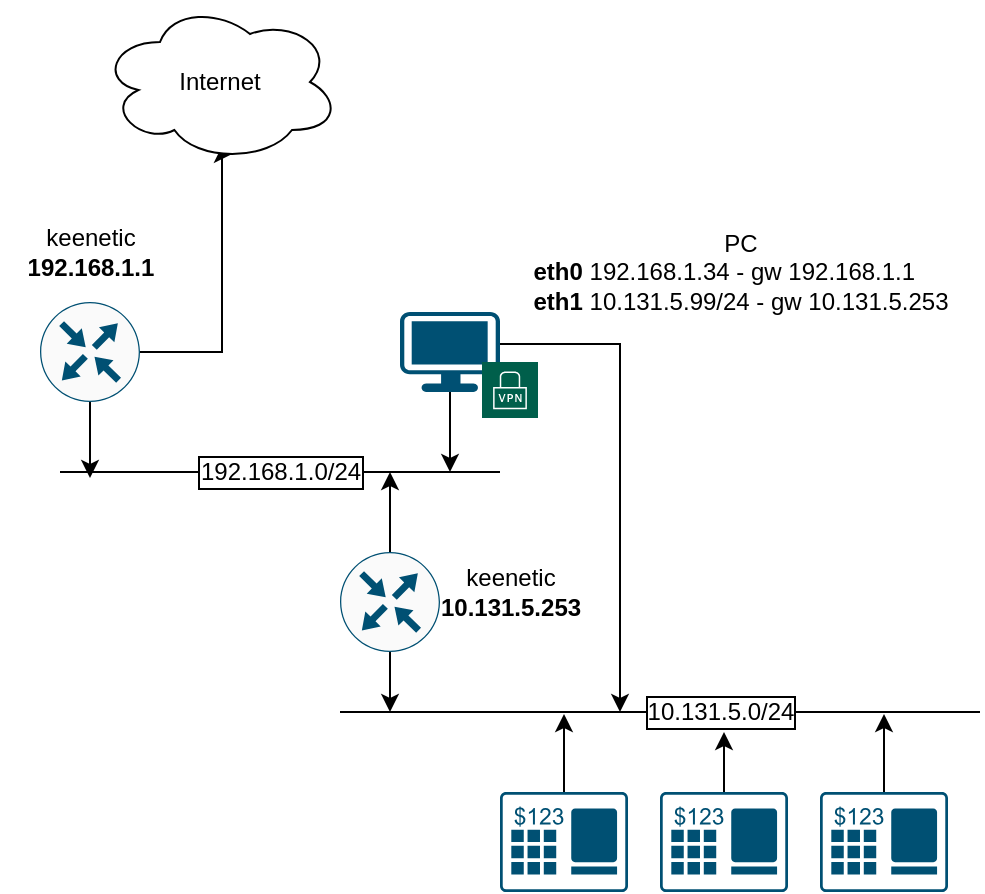 <mxfile version="21.7.2" type="github">
  <diagram name="Страница — 1" id="cvJ9T2441eXsJ9PKUv6I">
    <mxGraphModel dx="1252" dy="486" grid="1" gridSize="10" guides="1" tooltips="1" connect="1" arrows="1" fold="1" page="1" pageScale="1" pageWidth="1169" pageHeight="827" math="0" shadow="0">
      <root>
        <mxCell id="0" />
        <mxCell id="1" parent="0" />
        <mxCell id="dkGSF5NSOWRdjdezfaBx-14" value="" style="edgeStyle=orthogonalEdgeStyle;rounded=0;orthogonalLoop=1;jettySize=auto;html=1;" edge="1" parent="1" source="dkGSF5NSOWRdjdezfaBx-1">
          <mxGeometry relative="1" as="geometry">
            <mxPoint x="204" y="428" as="targetPoint" />
          </mxGeometry>
        </mxCell>
        <mxCell id="dkGSF5NSOWRdjdezfaBx-27" value="" style="edgeStyle=orthogonalEdgeStyle;rounded=0;orthogonalLoop=1;jettySize=auto;html=1;entryX=0.55;entryY=0.95;entryDx=0;entryDy=0;entryPerimeter=0;exitX=1;exitY=0.5;exitDx=0;exitDy=0;exitPerimeter=0;" edge="1" parent="1" source="dkGSF5NSOWRdjdezfaBx-1" target="dkGSF5NSOWRdjdezfaBx-22">
          <mxGeometry relative="1" as="geometry">
            <mxPoint x="309" y="365" as="targetPoint" />
            <Array as="points">
              <mxPoint x="270" y="365" />
              <mxPoint x="270" y="266" />
            </Array>
          </mxGeometry>
        </mxCell>
        <mxCell id="dkGSF5NSOWRdjdezfaBx-1" value="" style="sketch=0;points=[[0.5,0,0],[1,0.5,0],[0.5,1,0],[0,0.5,0],[0.145,0.145,0],[0.856,0.145,0],[0.855,0.856,0],[0.145,0.855,0]];verticalLabelPosition=bottom;html=1;verticalAlign=top;aspect=fixed;align=center;pointerEvents=1;shape=mxgraph.cisco19.rect;prIcon=router;fillColor=#FAFAFA;strokeColor=#005073;" vertex="1" parent="1">
          <mxGeometry x="179" y="340" width="50" height="50" as="geometry" />
        </mxCell>
        <mxCell id="dkGSF5NSOWRdjdezfaBx-2" value="" style="sketch=0;points=[[0.5,0,0],[1,0.5,0],[0.5,1,0],[0,0.5,0],[0.145,0.145,0],[0.856,0.145,0],[0.855,0.856,0],[0.145,0.855,0]];verticalLabelPosition=bottom;html=1;verticalAlign=top;aspect=fixed;align=center;pointerEvents=1;shape=mxgraph.cisco19.rect;prIcon=router;fillColor=#FAFAFA;strokeColor=#005073;" vertex="1" parent="1">
          <mxGeometry x="329" y="465" width="50" height="50" as="geometry" />
        </mxCell>
        <mxCell id="dkGSF5NSOWRdjdezfaBx-3" value="" style="points=[[0.03,0.03,0],[0.5,0,0],[0.97,0.03,0],[1,0.4,0],[0.97,0.745,0],[0.5,1,0],[0.03,0.745,0],[0,0.4,0]];verticalLabelPosition=bottom;sketch=0;html=1;verticalAlign=top;aspect=fixed;align=center;pointerEvents=1;shape=mxgraph.cisco19.workstation;fillColor=#005073;strokeColor=none;" vertex="1" parent="1">
          <mxGeometry x="359" y="345" width="50" height="40" as="geometry" />
        </mxCell>
        <mxCell id="dkGSF5NSOWRdjdezfaBx-19" value="" style="edgeStyle=orthogonalEdgeStyle;rounded=0;orthogonalLoop=1;jettySize=auto;html=1;" edge="1" parent="1" source="dkGSF5NSOWRdjdezfaBx-4">
          <mxGeometry relative="1" as="geometry">
            <mxPoint x="441" y="546" as="targetPoint" />
          </mxGeometry>
        </mxCell>
        <mxCell id="dkGSF5NSOWRdjdezfaBx-4" value="" style="sketch=0;points=[[0.015,0.015,0],[0.985,0.015,0],[0.985,0.985,0],[0.015,0.985,0],[0.25,0,0],[0.5,0,0],[0.75,0,0],[1,0.25,0],[1,0.5,0],[1,0.75,0],[0.75,1,0],[0.5,1,0],[0.25,1,0],[0,0.75,0],[0,0.5,0],[0,0.25,0]];verticalLabelPosition=bottom;html=1;verticalAlign=top;aspect=fixed;align=center;pointerEvents=1;shape=mxgraph.cisco19.pos;fillColor=#005073;strokeColor=none;" vertex="1" parent="1">
          <mxGeometry x="409" y="585" width="64" height="50" as="geometry" />
        </mxCell>
        <mxCell id="dkGSF5NSOWRdjdezfaBx-20" value="" style="edgeStyle=orthogonalEdgeStyle;rounded=0;orthogonalLoop=1;jettySize=auto;html=1;" edge="1" parent="1" source="dkGSF5NSOWRdjdezfaBx-5">
          <mxGeometry relative="1" as="geometry">
            <mxPoint x="521" y="555" as="targetPoint" />
          </mxGeometry>
        </mxCell>
        <mxCell id="dkGSF5NSOWRdjdezfaBx-5" value="" style="sketch=0;points=[[0.015,0.015,0],[0.985,0.015,0],[0.985,0.985,0],[0.015,0.985,0],[0.25,0,0],[0.5,0,0],[0.75,0,0],[1,0.25,0],[1,0.5,0],[1,0.75,0],[0.75,1,0],[0.5,1,0],[0.25,1,0],[0,0.75,0],[0,0.5,0],[0,0.25,0]];verticalLabelPosition=bottom;html=1;verticalAlign=top;aspect=fixed;align=center;pointerEvents=1;shape=mxgraph.cisco19.pos;fillColor=#005073;strokeColor=none;" vertex="1" parent="1">
          <mxGeometry x="489" y="585" width="64" height="50" as="geometry" />
        </mxCell>
        <mxCell id="dkGSF5NSOWRdjdezfaBx-21" value="" style="edgeStyle=orthogonalEdgeStyle;rounded=0;orthogonalLoop=1;jettySize=auto;html=1;" edge="1" parent="1" source="dkGSF5NSOWRdjdezfaBx-6">
          <mxGeometry relative="1" as="geometry">
            <mxPoint x="601" y="546" as="targetPoint" />
          </mxGeometry>
        </mxCell>
        <mxCell id="dkGSF5NSOWRdjdezfaBx-6" value="" style="sketch=0;points=[[0.015,0.015,0],[0.985,0.015,0],[0.985,0.985,0],[0.015,0.985,0],[0.25,0,0],[0.5,0,0],[0.75,0,0],[1,0.25,0],[1,0.5,0],[1,0.75,0],[0.75,1,0],[0.5,1,0],[0.25,1,0],[0,0.75,0],[0,0.5,0],[0,0.25,0]];verticalLabelPosition=bottom;html=1;verticalAlign=top;aspect=fixed;align=center;pointerEvents=1;shape=mxgraph.cisco19.pos;fillColor=#005073;strokeColor=none;" vertex="1" parent="1">
          <mxGeometry x="569" y="585" width="64" height="50" as="geometry" />
        </mxCell>
        <mxCell id="dkGSF5NSOWRdjdezfaBx-7" value="" style="endArrow=none;html=1;rounded=0;" edge="1" parent="1">
          <mxGeometry width="50" height="50" relative="1" as="geometry">
            <mxPoint x="409" y="425" as="sourcePoint" />
            <mxPoint x="189" y="425" as="targetPoint" />
          </mxGeometry>
        </mxCell>
        <mxCell id="dkGSF5NSOWRdjdezfaBx-8" value="192.168.1.0/24" style="edgeLabel;html=1;align=center;verticalAlign=middle;resizable=0;points=[];fontSize=12;labelBorderColor=default;" vertex="1" connectable="0" parent="dkGSF5NSOWRdjdezfaBx-7">
          <mxGeometry x="-0.262" relative="1" as="geometry">
            <mxPoint x="-29" as="offset" />
          </mxGeometry>
        </mxCell>
        <mxCell id="dkGSF5NSOWRdjdezfaBx-9" value="" style="endArrow=none;html=1;rounded=0;" edge="1" parent="1">
          <mxGeometry width="50" height="50" relative="1" as="geometry">
            <mxPoint x="649" y="545" as="sourcePoint" />
            <mxPoint x="329" y="545" as="targetPoint" />
          </mxGeometry>
        </mxCell>
        <mxCell id="dkGSF5NSOWRdjdezfaBx-10" value="10.131.5.0/24" style="edgeLabel;html=1;align=center;verticalAlign=middle;resizable=0;points=[];fontSize=12;labelBorderColor=default;" vertex="1" connectable="0" parent="dkGSF5NSOWRdjdezfaBx-9">
          <mxGeometry x="-0.262" relative="1" as="geometry">
            <mxPoint x="-12" as="offset" />
          </mxGeometry>
        </mxCell>
        <mxCell id="dkGSF5NSOWRdjdezfaBx-15" value="" style="endArrow=classic;html=1;rounded=0;exitX=0.5;exitY=1;exitDx=0;exitDy=0;exitPerimeter=0;" edge="1" parent="1" source="dkGSF5NSOWRdjdezfaBx-3">
          <mxGeometry width="50" height="50" relative="1" as="geometry">
            <mxPoint x="399" y="525" as="sourcePoint" />
            <mxPoint x="384" y="425" as="targetPoint" />
          </mxGeometry>
        </mxCell>
        <mxCell id="dkGSF5NSOWRdjdezfaBx-16" value="" style="endArrow=classic;html=1;rounded=0;exitX=1;exitY=0.4;exitDx=0;exitDy=0;exitPerimeter=0;" edge="1" parent="1" source="dkGSF5NSOWRdjdezfaBx-3">
          <mxGeometry width="50" height="50" relative="1" as="geometry">
            <mxPoint x="399" y="525" as="sourcePoint" />
            <mxPoint x="469" y="545" as="targetPoint" />
            <Array as="points">
              <mxPoint x="469" y="361" />
            </Array>
          </mxGeometry>
        </mxCell>
        <mxCell id="dkGSF5NSOWRdjdezfaBx-17" value="" style="endArrow=classic;html=1;rounded=0;exitX=0.5;exitY=1;exitDx=0;exitDy=0;exitPerimeter=0;" edge="1" parent="1" source="dkGSF5NSOWRdjdezfaBx-2">
          <mxGeometry width="50" height="50" relative="1" as="geometry">
            <mxPoint x="399" y="525" as="sourcePoint" />
            <mxPoint x="354" y="545" as="targetPoint" />
            <Array as="points" />
          </mxGeometry>
        </mxCell>
        <mxCell id="dkGSF5NSOWRdjdezfaBx-18" value="" style="endArrow=classic;html=1;rounded=0;exitX=0.5;exitY=0;exitDx=0;exitDy=0;exitPerimeter=0;" edge="1" parent="1" source="dkGSF5NSOWRdjdezfaBx-2">
          <mxGeometry width="50" height="50" relative="1" as="geometry">
            <mxPoint x="369" y="455" as="sourcePoint" />
            <mxPoint x="354" y="425" as="targetPoint" />
          </mxGeometry>
        </mxCell>
        <mxCell id="dkGSF5NSOWRdjdezfaBx-22" value="Internet" style="ellipse;shape=cloud;whiteSpace=wrap;html=1;" vertex="1" parent="1">
          <mxGeometry x="209" y="190" width="120" height="80" as="geometry" />
        </mxCell>
        <mxCell id="dkGSF5NSOWRdjdezfaBx-23" value="keenetic&lt;br&gt;&lt;b&gt;192.168.1.1&lt;/b&gt;" style="text;html=1;align=center;verticalAlign=middle;resizable=0;points=[];autosize=1;strokeColor=none;fillColor=none;" vertex="1" parent="1">
          <mxGeometry x="159" y="295" width="90" height="40" as="geometry" />
        </mxCell>
        <mxCell id="dkGSF5NSOWRdjdezfaBx-24" value="keenetic&lt;br&gt;&lt;b&gt;10.131.5.253&lt;br&gt;&lt;/b&gt;" style="text;html=1;align=center;verticalAlign=middle;resizable=0;points=[];autosize=1;strokeColor=none;fillColor=none;" vertex="1" parent="1">
          <mxGeometry x="369" y="465" width="90" height="40" as="geometry" />
        </mxCell>
        <mxCell id="dkGSF5NSOWRdjdezfaBx-25" value="PC&lt;br&gt;&lt;div style=&quot;text-align: left;&quot;&gt;&lt;b style=&quot;background-color: initial;&quot;&gt;eth0&lt;/b&gt;&lt;span style=&quot;background-color: initial;&quot;&gt; 192.168.1.34 - gw 192.168.1.1&lt;/span&gt;&lt;/div&gt;&lt;b&gt;&lt;div style=&quot;text-align: left;&quot;&gt;&lt;b style=&quot;background-color: initial;&quot;&gt;eth1&lt;/b&gt;&lt;span style=&quot;background-color: initial; font-weight: normal;&quot;&gt; 10.131.5.99/24 - gw 10.131.5.253&lt;/span&gt;&lt;/div&gt;&lt;/b&gt;" style="text;html=1;align=center;verticalAlign=middle;resizable=0;points=[];autosize=1;strokeColor=none;fillColor=none;" vertex="1" parent="1">
          <mxGeometry x="414" y="295" width="230" height="60" as="geometry" />
        </mxCell>
        <mxCell id="dkGSF5NSOWRdjdezfaBx-26" value="" style="sketch=0;pointerEvents=1;shadow=0;dashed=0;html=1;strokeColor=none;fillColor=#005F4B;labelPosition=center;verticalLabelPosition=bottom;verticalAlign=top;align=center;outlineConnect=0;shape=mxgraph.veeam2.vpn;" vertex="1" parent="1">
          <mxGeometry x="400" y="370" width="28.0" height="28.0" as="geometry" />
        </mxCell>
      </root>
    </mxGraphModel>
  </diagram>
</mxfile>
